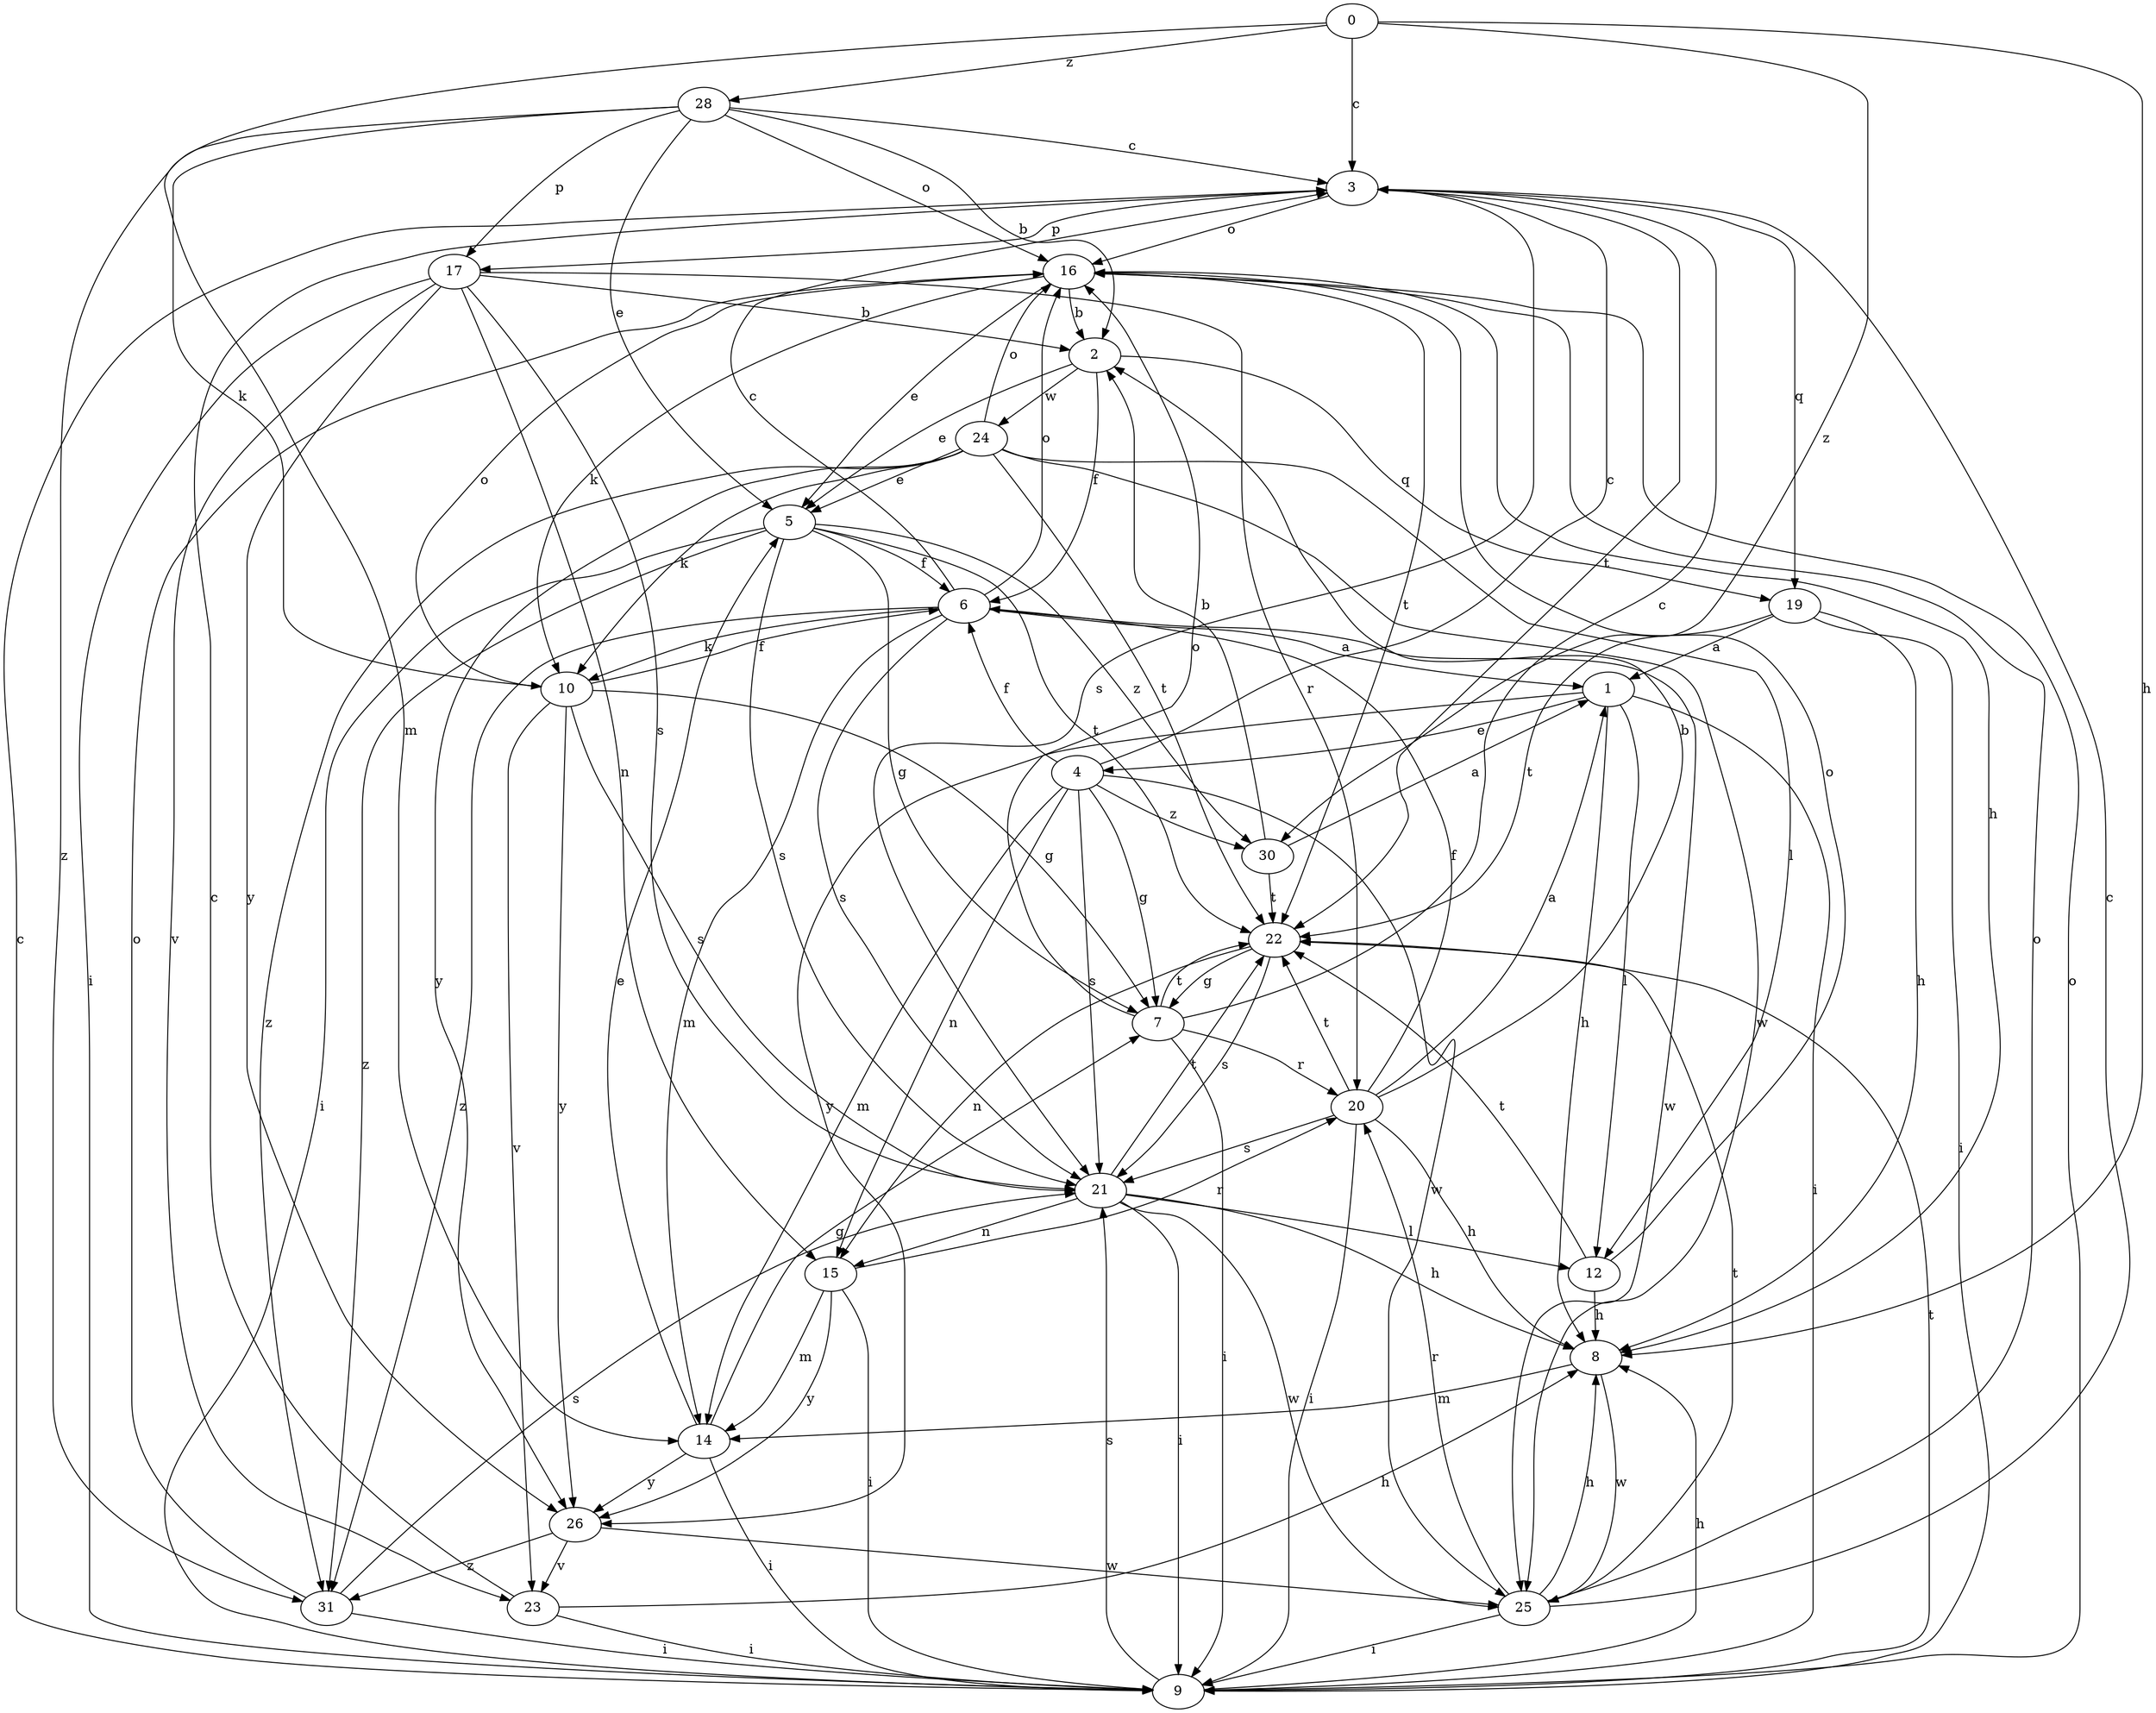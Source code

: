 strict digraph  {
0;
1;
2;
3;
4;
5;
6;
7;
8;
9;
10;
12;
14;
15;
16;
17;
19;
20;
21;
22;
23;
24;
25;
26;
28;
30;
31;
0 -> 3  [label=c];
0 -> 8  [label=h];
0 -> 14  [label=m];
0 -> 28  [label=z];
0 -> 30  [label=z];
1 -> 4  [label=e];
1 -> 8  [label=h];
1 -> 9  [label=i];
1 -> 12  [label=l];
1 -> 26  [label=y];
2 -> 5  [label=e];
2 -> 6  [label=f];
2 -> 19  [label=q];
2 -> 24  [label=w];
3 -> 16  [label=o];
3 -> 17  [label=p];
3 -> 19  [label=q];
3 -> 21  [label=s];
3 -> 22  [label=t];
4 -> 3  [label=c];
4 -> 6  [label=f];
4 -> 7  [label=g];
4 -> 14  [label=m];
4 -> 15  [label=n];
4 -> 21  [label=s];
4 -> 25  [label=w];
4 -> 30  [label=z];
5 -> 6  [label=f];
5 -> 7  [label=g];
5 -> 9  [label=i];
5 -> 21  [label=s];
5 -> 22  [label=t];
5 -> 30  [label=z];
5 -> 31  [label=z];
6 -> 1  [label=a];
6 -> 3  [label=c];
6 -> 10  [label=k];
6 -> 14  [label=m];
6 -> 16  [label=o];
6 -> 21  [label=s];
6 -> 25  [label=w];
6 -> 31  [label=z];
7 -> 3  [label=c];
7 -> 9  [label=i];
7 -> 16  [label=o];
7 -> 20  [label=r];
7 -> 22  [label=t];
8 -> 14  [label=m];
8 -> 25  [label=w];
9 -> 3  [label=c];
9 -> 8  [label=h];
9 -> 16  [label=o];
9 -> 21  [label=s];
9 -> 22  [label=t];
10 -> 6  [label=f];
10 -> 7  [label=g];
10 -> 16  [label=o];
10 -> 21  [label=s];
10 -> 23  [label=v];
10 -> 26  [label=y];
12 -> 8  [label=h];
12 -> 16  [label=o];
12 -> 22  [label=t];
14 -> 5  [label=e];
14 -> 7  [label=g];
14 -> 9  [label=i];
14 -> 26  [label=y];
15 -> 9  [label=i];
15 -> 14  [label=m];
15 -> 20  [label=r];
15 -> 26  [label=y];
16 -> 2  [label=b];
16 -> 5  [label=e];
16 -> 8  [label=h];
16 -> 10  [label=k];
16 -> 22  [label=t];
17 -> 2  [label=b];
17 -> 9  [label=i];
17 -> 15  [label=n];
17 -> 20  [label=r];
17 -> 21  [label=s];
17 -> 23  [label=v];
17 -> 26  [label=y];
19 -> 1  [label=a];
19 -> 8  [label=h];
19 -> 9  [label=i];
19 -> 22  [label=t];
20 -> 1  [label=a];
20 -> 2  [label=b];
20 -> 6  [label=f];
20 -> 8  [label=h];
20 -> 9  [label=i];
20 -> 21  [label=s];
20 -> 22  [label=t];
21 -> 8  [label=h];
21 -> 9  [label=i];
21 -> 12  [label=l];
21 -> 15  [label=n];
21 -> 22  [label=t];
21 -> 25  [label=w];
22 -> 7  [label=g];
22 -> 15  [label=n];
22 -> 21  [label=s];
23 -> 3  [label=c];
23 -> 8  [label=h];
23 -> 9  [label=i];
24 -> 5  [label=e];
24 -> 10  [label=k];
24 -> 12  [label=l];
24 -> 16  [label=o];
24 -> 22  [label=t];
24 -> 25  [label=w];
24 -> 26  [label=y];
24 -> 31  [label=z];
25 -> 3  [label=c];
25 -> 8  [label=h];
25 -> 9  [label=i];
25 -> 16  [label=o];
25 -> 20  [label=r];
25 -> 22  [label=t];
26 -> 23  [label=v];
26 -> 25  [label=w];
26 -> 31  [label=z];
28 -> 2  [label=b];
28 -> 3  [label=c];
28 -> 5  [label=e];
28 -> 10  [label=k];
28 -> 16  [label=o];
28 -> 17  [label=p];
28 -> 31  [label=z];
30 -> 1  [label=a];
30 -> 2  [label=b];
30 -> 22  [label=t];
31 -> 9  [label=i];
31 -> 16  [label=o];
31 -> 21  [label=s];
}
